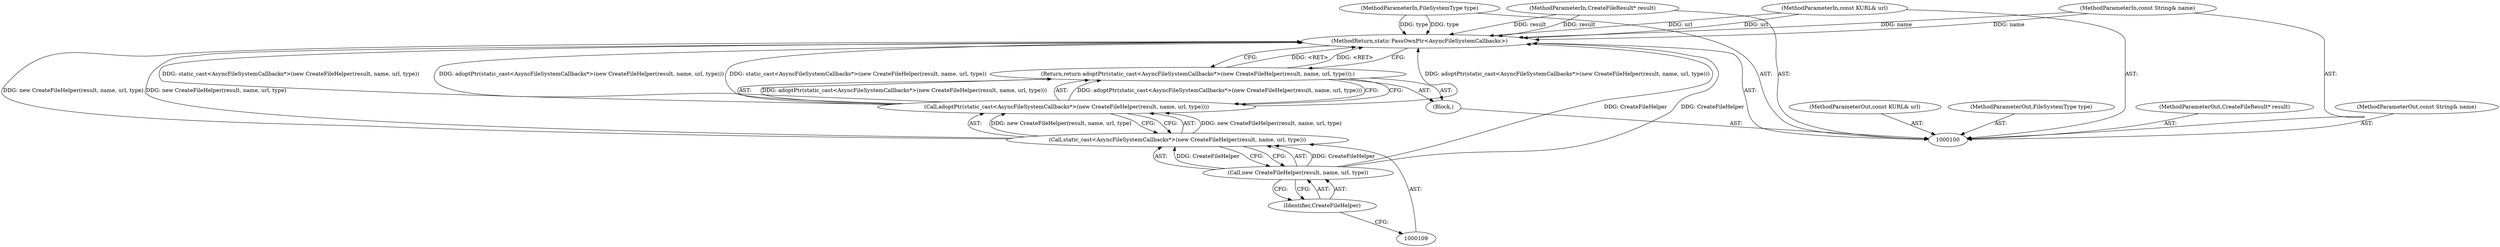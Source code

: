 digraph "0_Chrome_02c8303512ebed345011f7b545e2f418799be2f0_1" {
"1000103" [label="(MethodParameterIn,const KURL& url)"];
"1000136" [label="(MethodParameterOut,const KURL& url)"];
"1000104" [label="(MethodParameterIn,FileSystemType type)"];
"1000137" [label="(MethodParameterOut,FileSystemType type)"];
"1000112" [label="(MethodReturn,static PassOwnPtr<AsyncFileSystemCallbacks>)"];
"1000101" [label="(MethodParameterIn,CreateFileResult* result)"];
"1000134" [label="(MethodParameterOut,CreateFileResult* result)"];
"1000102" [label="(MethodParameterIn,const String& name)"];
"1000135" [label="(MethodParameterOut,const String& name)"];
"1000105" [label="(Block,)"];
"1000107" [label="(Call,adoptPtr(static_cast<AsyncFileSystemCallbacks*>(new CreateFileHelper(result, name, url, type))))"];
"1000108" [label="(Call,static_cast<AsyncFileSystemCallbacks*>(new CreateFileHelper(result, name, url, type)))"];
"1000110" [label="(Call,new CreateFileHelper(result, name, url, type))"];
"1000111" [label="(Identifier,CreateFileHelper)"];
"1000106" [label="(Return,return adoptPtr(static_cast<AsyncFileSystemCallbacks*>(new CreateFileHelper(result, name, url, type)));)"];
"1000103" -> "1000100"  [label="AST: "];
"1000103" -> "1000112"  [label="DDG: url"];
"1000136" -> "1000100"  [label="AST: "];
"1000104" -> "1000100"  [label="AST: "];
"1000104" -> "1000112"  [label="DDG: type"];
"1000137" -> "1000100"  [label="AST: "];
"1000112" -> "1000100"  [label="AST: "];
"1000112" -> "1000106"  [label="CFG: "];
"1000107" -> "1000112"  [label="DDG: static_cast<AsyncFileSystemCallbacks*>(new CreateFileHelper(result, name, url, type))"];
"1000107" -> "1000112"  [label="DDG: adoptPtr(static_cast<AsyncFileSystemCallbacks*>(new CreateFileHelper(result, name, url, type)))"];
"1000104" -> "1000112"  [label="DDG: type"];
"1000103" -> "1000112"  [label="DDG: url"];
"1000102" -> "1000112"  [label="DDG: name"];
"1000110" -> "1000112"  [label="DDG: CreateFileHelper"];
"1000101" -> "1000112"  [label="DDG: result"];
"1000108" -> "1000112"  [label="DDG: new CreateFileHelper(result, name, url, type)"];
"1000106" -> "1000112"  [label="DDG: <RET>"];
"1000101" -> "1000100"  [label="AST: "];
"1000101" -> "1000112"  [label="DDG: result"];
"1000134" -> "1000100"  [label="AST: "];
"1000102" -> "1000100"  [label="AST: "];
"1000102" -> "1000112"  [label="DDG: name"];
"1000135" -> "1000100"  [label="AST: "];
"1000105" -> "1000100"  [label="AST: "];
"1000106" -> "1000105"  [label="AST: "];
"1000107" -> "1000106"  [label="AST: "];
"1000107" -> "1000108"  [label="CFG: "];
"1000108" -> "1000107"  [label="AST: "];
"1000106" -> "1000107"  [label="CFG: "];
"1000107" -> "1000112"  [label="DDG: static_cast<AsyncFileSystemCallbacks*>(new CreateFileHelper(result, name, url, type))"];
"1000107" -> "1000112"  [label="DDG: adoptPtr(static_cast<AsyncFileSystemCallbacks*>(new CreateFileHelper(result, name, url, type)))"];
"1000107" -> "1000106"  [label="DDG: adoptPtr(static_cast<AsyncFileSystemCallbacks*>(new CreateFileHelper(result, name, url, type)))"];
"1000108" -> "1000107"  [label="DDG: new CreateFileHelper(result, name, url, type)"];
"1000108" -> "1000107"  [label="AST: "];
"1000108" -> "1000110"  [label="CFG: "];
"1000109" -> "1000108"  [label="AST: "];
"1000110" -> "1000108"  [label="AST: "];
"1000107" -> "1000108"  [label="CFG: "];
"1000108" -> "1000112"  [label="DDG: new CreateFileHelper(result, name, url, type)"];
"1000108" -> "1000107"  [label="DDG: new CreateFileHelper(result, name, url, type)"];
"1000110" -> "1000108"  [label="DDG: CreateFileHelper"];
"1000110" -> "1000108"  [label="AST: "];
"1000110" -> "1000111"  [label="CFG: "];
"1000111" -> "1000110"  [label="AST: "];
"1000108" -> "1000110"  [label="CFG: "];
"1000110" -> "1000112"  [label="DDG: CreateFileHelper"];
"1000110" -> "1000108"  [label="DDG: CreateFileHelper"];
"1000111" -> "1000110"  [label="AST: "];
"1000111" -> "1000109"  [label="CFG: "];
"1000110" -> "1000111"  [label="CFG: "];
"1000106" -> "1000105"  [label="AST: "];
"1000106" -> "1000107"  [label="CFG: "];
"1000107" -> "1000106"  [label="AST: "];
"1000112" -> "1000106"  [label="CFG: "];
"1000106" -> "1000112"  [label="DDG: <RET>"];
"1000107" -> "1000106"  [label="DDG: adoptPtr(static_cast<AsyncFileSystemCallbacks*>(new CreateFileHelper(result, name, url, type)))"];
}
